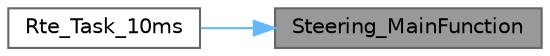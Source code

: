 digraph "Steering_MainFunction"
{
 // LATEX_PDF_SIZE
  bgcolor="transparent";
  edge [fontname=Helvetica,fontsize=10,labelfontname=Helvetica,labelfontsize=10];
  node [fontname=Helvetica,fontsize=10,shape=box,height=0.2,width=0.4];
  rankdir="RL";
  Node1 [id="Node000001",label="Steering_MainFunction",height=0.2,width=0.4,color="gray40", fillcolor="grey60", style="filled", fontcolor="black",tooltip="Steering module main function (runs in task)"];
  Node1 -> Node2 [id="edge1_Node000001_Node000002",dir="back",color="steelblue1",style="solid",tooltip=" "];
  Node2 [id="Node000002",label="Rte_Task_10ms",height=0.2,width=0.4,color="grey40", fillcolor="white", style="filled",URL="$_rte_8c.html#ac340c567f2f3e82350b964f103f3a661",tooltip=" "];
}
